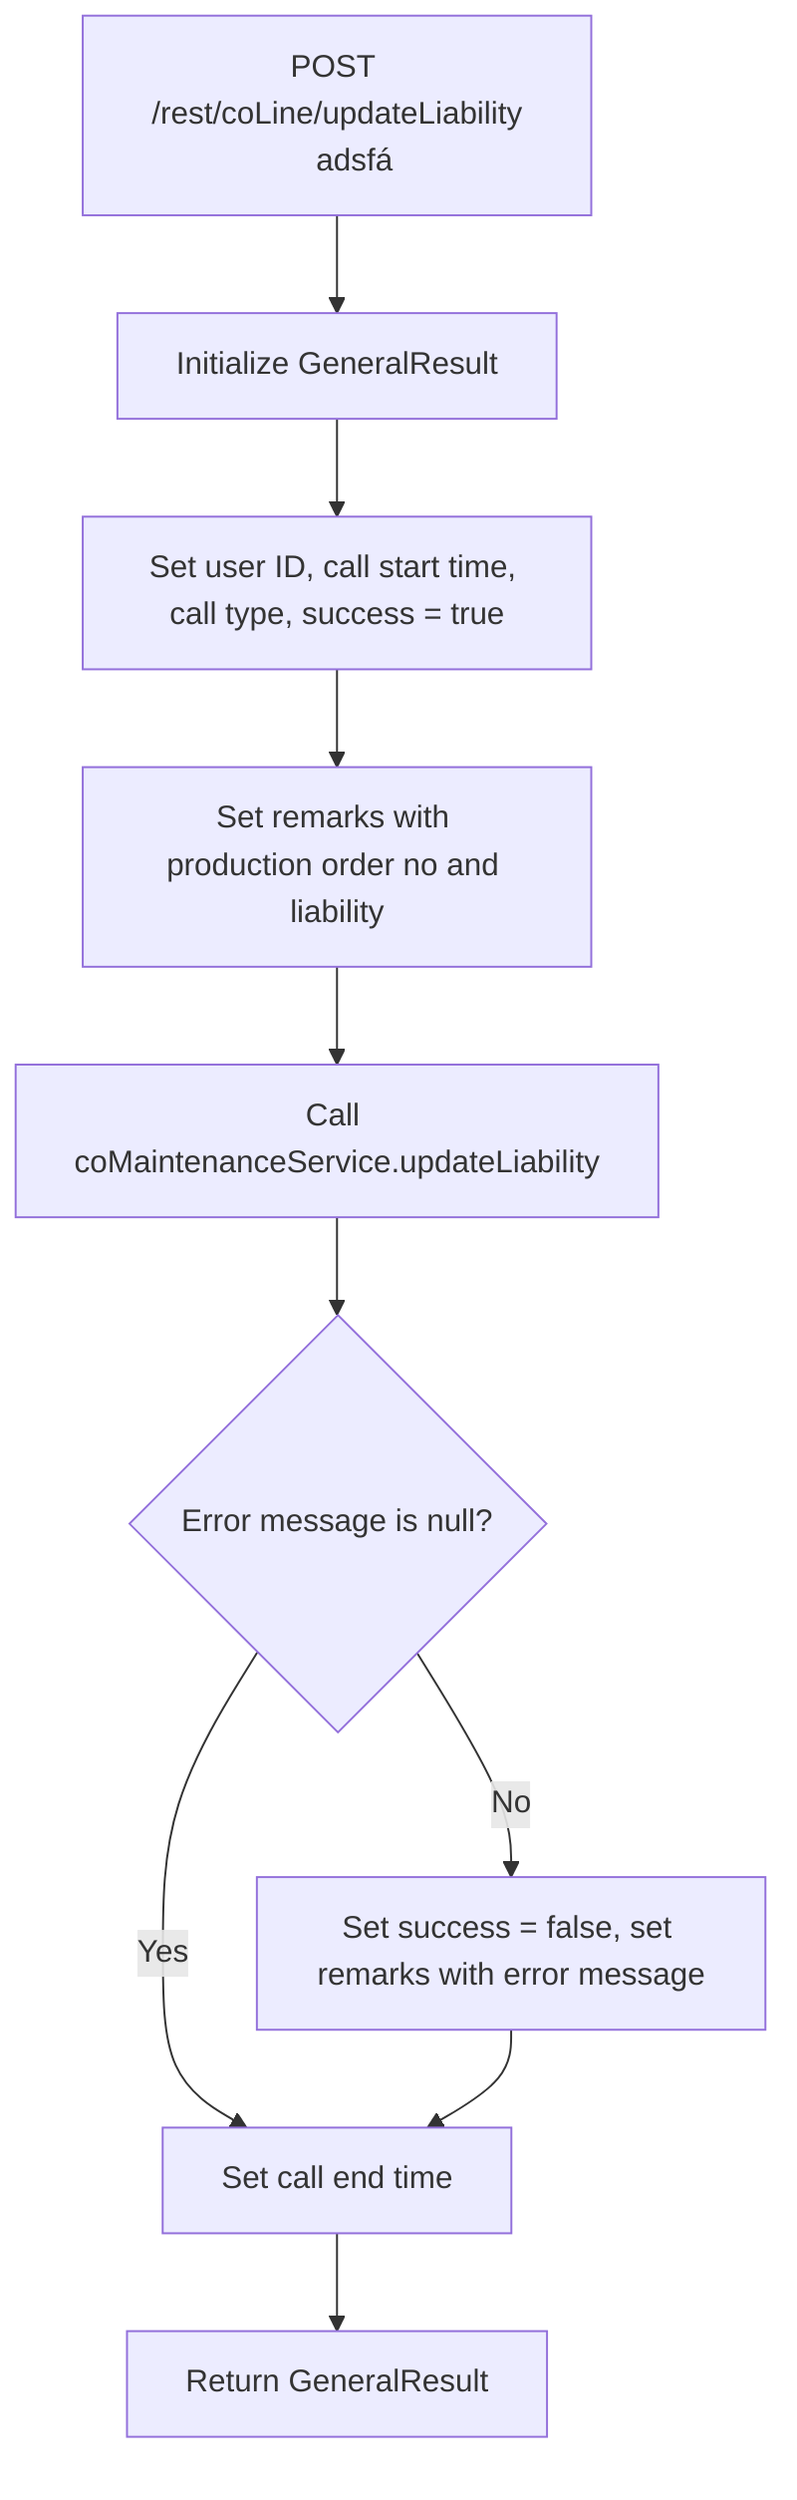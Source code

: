flowchart TD
    A["POST /rest/coLine/updateLiability
    adsfá"] --> B["Initialize GeneralResult"]
B --> C["Set user ID, call start time, call type, success = true"]
C --> D["Set remarks with production order no and liability"]
D --> E["Call coMaintenanceService.updateLiability"]
E --> F{Error message is null?}
F -->|No| G["Set success = false, set remarks with error message"]
F -->|Yes| H["Set call end time"]
G --> H
H --> I["Return GeneralResult"]